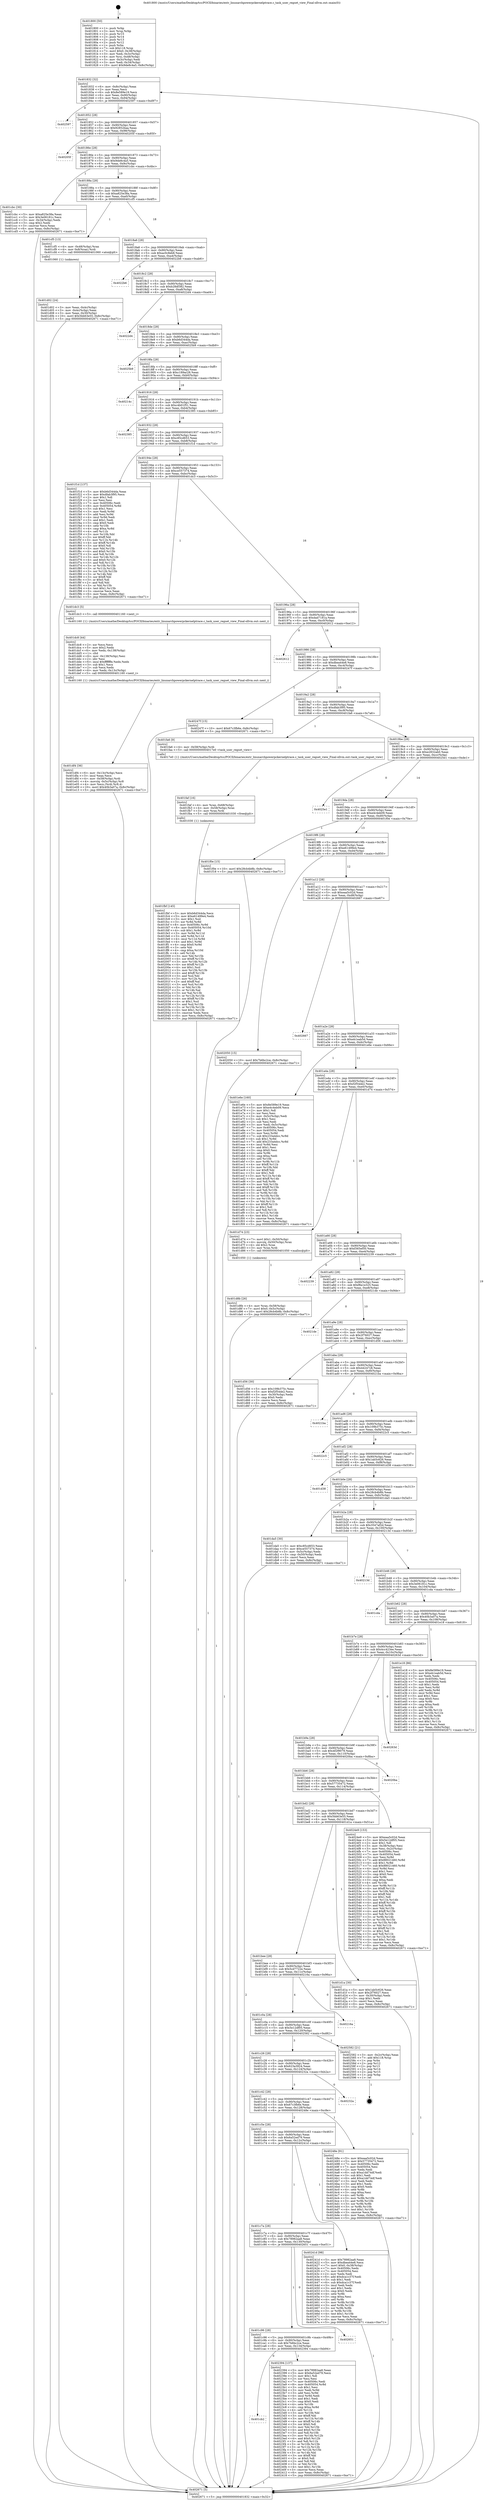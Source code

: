digraph "0x401800" {
  label = "0x401800 (/mnt/c/Users/mathe/Desktop/tcc/POCII/binaries/extr_linuxarchpowerpckernelptrace.c_task_user_regset_view_Final-ollvm.out::main(0))"
  labelloc = "t"
  node[shape=record]

  Entry [label="",width=0.3,height=0.3,shape=circle,fillcolor=black,style=filled]
  "0x401832" [label="{
     0x401832 [32]\l
     | [instrs]\l
     &nbsp;&nbsp;0x401832 \<+6\>: mov -0x8c(%rbp),%eax\l
     &nbsp;&nbsp;0x401838 \<+2\>: mov %eax,%ecx\l
     &nbsp;&nbsp;0x40183a \<+6\>: sub $0x8e589e19,%ecx\l
     &nbsp;&nbsp;0x401840 \<+6\>: mov %eax,-0x90(%rbp)\l
     &nbsp;&nbsp;0x401846 \<+6\>: mov %ecx,-0x94(%rbp)\l
     &nbsp;&nbsp;0x40184c \<+6\>: je 0000000000402597 \<main+0xd97\>\l
  }"]
  "0x402597" [label="{
     0x402597\l
  }", style=dashed]
  "0x401852" [label="{
     0x401852 [28]\l
     | [instrs]\l
     &nbsp;&nbsp;0x401852 \<+5\>: jmp 0000000000401857 \<main+0x57\>\l
     &nbsp;&nbsp;0x401857 \<+6\>: mov -0x90(%rbp),%eax\l
     &nbsp;&nbsp;0x40185d \<+5\>: sub $0x92852baa,%eax\l
     &nbsp;&nbsp;0x401862 \<+6\>: mov %eax,-0x98(%rbp)\l
     &nbsp;&nbsp;0x401868 \<+6\>: je 000000000040205f \<main+0x85f\>\l
  }"]
  Exit [label="",width=0.3,height=0.3,shape=circle,fillcolor=black,style=filled,peripheries=2]
  "0x40205f" [label="{
     0x40205f\l
  }", style=dashed]
  "0x40186e" [label="{
     0x40186e [28]\l
     | [instrs]\l
     &nbsp;&nbsp;0x40186e \<+5\>: jmp 0000000000401873 \<main+0x73\>\l
     &nbsp;&nbsp;0x401873 \<+6\>: mov -0x90(%rbp),%eax\l
     &nbsp;&nbsp;0x401879 \<+5\>: sub $0x9de8c4a5,%eax\l
     &nbsp;&nbsp;0x40187e \<+6\>: mov %eax,-0x9c(%rbp)\l
     &nbsp;&nbsp;0x401884 \<+6\>: je 0000000000401cbc \<main+0x4bc\>\l
  }"]
  "0x401cb2" [label="{
     0x401cb2\l
  }", style=dashed]
  "0x401cbc" [label="{
     0x401cbc [30]\l
     | [instrs]\l
     &nbsp;&nbsp;0x401cbc \<+5\>: mov $0xa825e38a,%eax\l
     &nbsp;&nbsp;0x401cc1 \<+5\>: mov $0x3e06181c,%ecx\l
     &nbsp;&nbsp;0x401cc6 \<+3\>: mov -0x34(%rbp),%edx\l
     &nbsp;&nbsp;0x401cc9 \<+3\>: cmp $0x2,%edx\l
     &nbsp;&nbsp;0x401ccc \<+3\>: cmovne %ecx,%eax\l
     &nbsp;&nbsp;0x401ccf \<+6\>: mov %eax,-0x8c(%rbp)\l
     &nbsp;&nbsp;0x401cd5 \<+5\>: jmp 0000000000402671 \<main+0xe71\>\l
  }"]
  "0x40188a" [label="{
     0x40188a [28]\l
     | [instrs]\l
     &nbsp;&nbsp;0x40188a \<+5\>: jmp 000000000040188f \<main+0x8f\>\l
     &nbsp;&nbsp;0x40188f \<+6\>: mov -0x90(%rbp),%eax\l
     &nbsp;&nbsp;0x401895 \<+5\>: sub $0xa825e38a,%eax\l
     &nbsp;&nbsp;0x40189a \<+6\>: mov %eax,-0xa0(%rbp)\l
     &nbsp;&nbsp;0x4018a0 \<+6\>: je 0000000000401cf5 \<main+0x4f5\>\l
  }"]
  "0x402671" [label="{
     0x402671 [5]\l
     | [instrs]\l
     &nbsp;&nbsp;0x402671 \<+5\>: jmp 0000000000401832 \<main+0x32\>\l
  }"]
  "0x401800" [label="{
     0x401800 [50]\l
     | [instrs]\l
     &nbsp;&nbsp;0x401800 \<+1\>: push %rbp\l
     &nbsp;&nbsp;0x401801 \<+3\>: mov %rsp,%rbp\l
     &nbsp;&nbsp;0x401804 \<+2\>: push %r15\l
     &nbsp;&nbsp;0x401806 \<+2\>: push %r14\l
     &nbsp;&nbsp;0x401808 \<+2\>: push %r13\l
     &nbsp;&nbsp;0x40180a \<+2\>: push %r12\l
     &nbsp;&nbsp;0x40180c \<+1\>: push %rbx\l
     &nbsp;&nbsp;0x40180d \<+7\>: sub $0x118,%rsp\l
     &nbsp;&nbsp;0x401814 \<+7\>: movl $0x0,-0x38(%rbp)\l
     &nbsp;&nbsp;0x40181b \<+3\>: mov %edi,-0x3c(%rbp)\l
     &nbsp;&nbsp;0x40181e \<+4\>: mov %rsi,-0x48(%rbp)\l
     &nbsp;&nbsp;0x401822 \<+3\>: mov -0x3c(%rbp),%edi\l
     &nbsp;&nbsp;0x401825 \<+3\>: mov %edi,-0x34(%rbp)\l
     &nbsp;&nbsp;0x401828 \<+10\>: movl $0x9de8c4a5,-0x8c(%rbp)\l
  }"]
  "0x402394" [label="{
     0x402394 [137]\l
     | [instrs]\l
     &nbsp;&nbsp;0x402394 \<+5\>: mov $0x78982aa8,%eax\l
     &nbsp;&nbsp;0x402399 \<+5\>: mov $0x6a52ed79,%ecx\l
     &nbsp;&nbsp;0x40239e \<+2\>: mov $0x1,%dl\l
     &nbsp;&nbsp;0x4023a0 \<+2\>: xor %esi,%esi\l
     &nbsp;&nbsp;0x4023a2 \<+7\>: mov 0x40506c,%edi\l
     &nbsp;&nbsp;0x4023a9 \<+8\>: mov 0x405054,%r8d\l
     &nbsp;&nbsp;0x4023b1 \<+3\>: sub $0x1,%esi\l
     &nbsp;&nbsp;0x4023b4 \<+3\>: mov %edi,%r9d\l
     &nbsp;&nbsp;0x4023b7 \<+3\>: add %esi,%r9d\l
     &nbsp;&nbsp;0x4023ba \<+4\>: imul %r9d,%edi\l
     &nbsp;&nbsp;0x4023be \<+3\>: and $0x1,%edi\l
     &nbsp;&nbsp;0x4023c1 \<+3\>: cmp $0x0,%edi\l
     &nbsp;&nbsp;0x4023c4 \<+4\>: sete %r10b\l
     &nbsp;&nbsp;0x4023c8 \<+4\>: cmp $0xa,%r8d\l
     &nbsp;&nbsp;0x4023cc \<+4\>: setl %r11b\l
     &nbsp;&nbsp;0x4023d0 \<+3\>: mov %r10b,%bl\l
     &nbsp;&nbsp;0x4023d3 \<+3\>: xor $0xff,%bl\l
     &nbsp;&nbsp;0x4023d6 \<+3\>: mov %r11b,%r14b\l
     &nbsp;&nbsp;0x4023d9 \<+4\>: xor $0xff,%r14b\l
     &nbsp;&nbsp;0x4023dd \<+3\>: xor $0x0,%dl\l
     &nbsp;&nbsp;0x4023e0 \<+3\>: mov %bl,%r15b\l
     &nbsp;&nbsp;0x4023e3 \<+4\>: and $0x0,%r15b\l
     &nbsp;&nbsp;0x4023e7 \<+3\>: and %dl,%r10b\l
     &nbsp;&nbsp;0x4023ea \<+3\>: mov %r14b,%r12b\l
     &nbsp;&nbsp;0x4023ed \<+4\>: and $0x0,%r12b\l
     &nbsp;&nbsp;0x4023f1 \<+3\>: and %dl,%r11b\l
     &nbsp;&nbsp;0x4023f4 \<+3\>: or %r10b,%r15b\l
     &nbsp;&nbsp;0x4023f7 \<+3\>: or %r11b,%r12b\l
     &nbsp;&nbsp;0x4023fa \<+3\>: xor %r12b,%r15b\l
     &nbsp;&nbsp;0x4023fd \<+3\>: or %r14b,%bl\l
     &nbsp;&nbsp;0x402400 \<+3\>: xor $0xff,%bl\l
     &nbsp;&nbsp;0x402403 \<+3\>: or $0x0,%dl\l
     &nbsp;&nbsp;0x402406 \<+2\>: and %dl,%bl\l
     &nbsp;&nbsp;0x402408 \<+3\>: or %bl,%r15b\l
     &nbsp;&nbsp;0x40240b \<+4\>: test $0x1,%r15b\l
     &nbsp;&nbsp;0x40240f \<+3\>: cmovne %ecx,%eax\l
     &nbsp;&nbsp;0x402412 \<+6\>: mov %eax,-0x8c(%rbp)\l
     &nbsp;&nbsp;0x402418 \<+5\>: jmp 0000000000402671 \<main+0xe71\>\l
  }"]
  "0x401cf5" [label="{
     0x401cf5 [13]\l
     | [instrs]\l
     &nbsp;&nbsp;0x401cf5 \<+4\>: mov -0x48(%rbp),%rax\l
     &nbsp;&nbsp;0x401cf9 \<+4\>: mov 0x8(%rax),%rdi\l
     &nbsp;&nbsp;0x401cfd \<+5\>: call 0000000000401060 \<atoi@plt\>\l
     | [calls]\l
     &nbsp;&nbsp;0x401060 \{1\} (unknown)\l
  }"]
  "0x4018a6" [label="{
     0x4018a6 [28]\l
     | [instrs]\l
     &nbsp;&nbsp;0x4018a6 \<+5\>: jmp 00000000004018ab \<main+0xab\>\l
     &nbsp;&nbsp;0x4018ab \<+6\>: mov -0x90(%rbp),%eax\l
     &nbsp;&nbsp;0x4018b1 \<+5\>: sub $0xac0c8eb8,%eax\l
     &nbsp;&nbsp;0x4018b6 \<+6\>: mov %eax,-0xa4(%rbp)\l
     &nbsp;&nbsp;0x4018bc \<+6\>: je 00000000004022b6 \<main+0xab6\>\l
  }"]
  "0x401d02" [label="{
     0x401d02 [24]\l
     | [instrs]\l
     &nbsp;&nbsp;0x401d02 \<+3\>: mov %eax,-0x4c(%rbp)\l
     &nbsp;&nbsp;0x401d05 \<+3\>: mov -0x4c(%rbp),%eax\l
     &nbsp;&nbsp;0x401d08 \<+3\>: mov %eax,-0x30(%rbp)\l
     &nbsp;&nbsp;0x401d0b \<+10\>: movl $0x5bb63e55,-0x8c(%rbp)\l
     &nbsp;&nbsp;0x401d15 \<+5\>: jmp 0000000000402671 \<main+0xe71\>\l
  }"]
  "0x401c96" [label="{
     0x401c96 [28]\l
     | [instrs]\l
     &nbsp;&nbsp;0x401c96 \<+5\>: jmp 0000000000401c9b \<main+0x49b\>\l
     &nbsp;&nbsp;0x401c9b \<+6\>: mov -0x90(%rbp),%eax\l
     &nbsp;&nbsp;0x401ca1 \<+5\>: sub $0x7b6bc2ce,%eax\l
     &nbsp;&nbsp;0x401ca6 \<+6\>: mov %eax,-0x134(%rbp)\l
     &nbsp;&nbsp;0x401cac \<+6\>: je 0000000000402394 \<main+0xb94\>\l
  }"]
  "0x4022b6" [label="{
     0x4022b6\l
  }", style=dashed]
  "0x4018c2" [label="{
     0x4018c2 [28]\l
     | [instrs]\l
     &nbsp;&nbsp;0x4018c2 \<+5\>: jmp 00000000004018c7 \<main+0xc7\>\l
     &nbsp;&nbsp;0x4018c7 \<+6\>: mov -0x90(%rbp),%eax\l
     &nbsp;&nbsp;0x4018cd \<+5\>: sub $0xb28df382,%eax\l
     &nbsp;&nbsp;0x4018d2 \<+6\>: mov %eax,-0xa8(%rbp)\l
     &nbsp;&nbsp;0x4018d8 \<+6\>: je 00000000004022d4 \<main+0xad4\>\l
  }"]
  "0x402651" [label="{
     0x402651\l
  }", style=dashed]
  "0x4022d4" [label="{
     0x4022d4\l
  }", style=dashed]
  "0x4018de" [label="{
     0x4018de [28]\l
     | [instrs]\l
     &nbsp;&nbsp;0x4018de \<+5\>: jmp 00000000004018e3 \<main+0xe3\>\l
     &nbsp;&nbsp;0x4018e3 \<+6\>: mov -0x90(%rbp),%eax\l
     &nbsp;&nbsp;0x4018e9 \<+5\>: sub $0xb6d344da,%eax\l
     &nbsp;&nbsp;0x4018ee \<+6\>: mov %eax,-0xac(%rbp)\l
     &nbsp;&nbsp;0x4018f4 \<+6\>: je 00000000004025b9 \<main+0xdb9\>\l
  }"]
  "0x401c7a" [label="{
     0x401c7a [28]\l
     | [instrs]\l
     &nbsp;&nbsp;0x401c7a \<+5\>: jmp 0000000000401c7f \<main+0x47f\>\l
     &nbsp;&nbsp;0x401c7f \<+6\>: mov -0x90(%rbp),%eax\l
     &nbsp;&nbsp;0x401c85 \<+5\>: sub $0x78982aa8,%eax\l
     &nbsp;&nbsp;0x401c8a \<+6\>: mov %eax,-0x130(%rbp)\l
     &nbsp;&nbsp;0x401c90 \<+6\>: je 0000000000402651 \<main+0xe51\>\l
  }"]
  "0x4025b9" [label="{
     0x4025b9\l
  }", style=dashed]
  "0x4018fa" [label="{
     0x4018fa [28]\l
     | [instrs]\l
     &nbsp;&nbsp;0x4018fa \<+5\>: jmp 00000000004018ff \<main+0xff\>\l
     &nbsp;&nbsp;0x4018ff \<+6\>: mov -0x90(%rbp),%eax\l
     &nbsp;&nbsp;0x401905 \<+5\>: sub $0xc189ac28,%eax\l
     &nbsp;&nbsp;0x40190a \<+6\>: mov %eax,-0xb0(%rbp)\l
     &nbsp;&nbsp;0x401910 \<+6\>: je 000000000040214c \<main+0x94c\>\l
  }"]
  "0x40241d" [label="{
     0x40241d [98]\l
     | [instrs]\l
     &nbsp;&nbsp;0x40241d \<+5\>: mov $0x78982aa8,%eax\l
     &nbsp;&nbsp;0x402422 \<+5\>: mov $0xdbea44e8,%ecx\l
     &nbsp;&nbsp;0x402427 \<+7\>: movl $0x0,-0x38(%rbp)\l
     &nbsp;&nbsp;0x40242e \<+7\>: mov 0x40506c,%edx\l
     &nbsp;&nbsp;0x402435 \<+7\>: mov 0x405054,%esi\l
     &nbsp;&nbsp;0x40243c \<+2\>: mov %edx,%edi\l
     &nbsp;&nbsp;0x40243e \<+6\>: add $0xdca1c37f,%edi\l
     &nbsp;&nbsp;0x402444 \<+3\>: sub $0x1,%edi\l
     &nbsp;&nbsp;0x402447 \<+6\>: sub $0xdca1c37f,%edi\l
     &nbsp;&nbsp;0x40244d \<+3\>: imul %edi,%edx\l
     &nbsp;&nbsp;0x402450 \<+3\>: and $0x1,%edx\l
     &nbsp;&nbsp;0x402453 \<+3\>: cmp $0x0,%edx\l
     &nbsp;&nbsp;0x402456 \<+4\>: sete %r8b\l
     &nbsp;&nbsp;0x40245a \<+3\>: cmp $0xa,%esi\l
     &nbsp;&nbsp;0x40245d \<+4\>: setl %r9b\l
     &nbsp;&nbsp;0x402461 \<+3\>: mov %r8b,%r10b\l
     &nbsp;&nbsp;0x402464 \<+3\>: and %r9b,%r10b\l
     &nbsp;&nbsp;0x402467 \<+3\>: xor %r9b,%r8b\l
     &nbsp;&nbsp;0x40246a \<+3\>: or %r8b,%r10b\l
     &nbsp;&nbsp;0x40246d \<+4\>: test $0x1,%r10b\l
     &nbsp;&nbsp;0x402471 \<+3\>: cmovne %ecx,%eax\l
     &nbsp;&nbsp;0x402474 \<+6\>: mov %eax,-0x8c(%rbp)\l
     &nbsp;&nbsp;0x40247a \<+5\>: jmp 0000000000402671 \<main+0xe71\>\l
  }"]
  "0x40214c" [label="{
     0x40214c\l
  }", style=dashed]
  "0x401916" [label="{
     0x401916 [28]\l
     | [instrs]\l
     &nbsp;&nbsp;0x401916 \<+5\>: jmp 000000000040191b \<main+0x11b\>\l
     &nbsp;&nbsp;0x40191b \<+6\>: mov -0x90(%rbp),%eax\l
     &nbsp;&nbsp;0x401921 \<+5\>: sub $0xc4b01f51,%eax\l
     &nbsp;&nbsp;0x401926 \<+6\>: mov %eax,-0xb4(%rbp)\l
     &nbsp;&nbsp;0x40192c \<+6\>: je 0000000000402385 \<main+0xb85\>\l
  }"]
  "0x401c5e" [label="{
     0x401c5e [28]\l
     | [instrs]\l
     &nbsp;&nbsp;0x401c5e \<+5\>: jmp 0000000000401c63 \<main+0x463\>\l
     &nbsp;&nbsp;0x401c63 \<+6\>: mov -0x90(%rbp),%eax\l
     &nbsp;&nbsp;0x401c69 \<+5\>: sub $0x6a52ed79,%eax\l
     &nbsp;&nbsp;0x401c6e \<+6\>: mov %eax,-0x12c(%rbp)\l
     &nbsp;&nbsp;0x401c74 \<+6\>: je 000000000040241d \<main+0xc1d\>\l
  }"]
  "0x402385" [label="{
     0x402385\l
  }", style=dashed]
  "0x401932" [label="{
     0x401932 [28]\l
     | [instrs]\l
     &nbsp;&nbsp;0x401932 \<+5\>: jmp 0000000000401937 \<main+0x137\>\l
     &nbsp;&nbsp;0x401937 \<+6\>: mov -0x90(%rbp),%eax\l
     &nbsp;&nbsp;0x40193d \<+5\>: sub $0xc85cd653,%eax\l
     &nbsp;&nbsp;0x401942 \<+6\>: mov %eax,-0xb8(%rbp)\l
     &nbsp;&nbsp;0x401948 \<+6\>: je 0000000000401f1d \<main+0x71d\>\l
  }"]
  "0x40248e" [label="{
     0x40248e [91]\l
     | [instrs]\l
     &nbsp;&nbsp;0x40248e \<+5\>: mov $0xeaa5c02d,%eax\l
     &nbsp;&nbsp;0x402493 \<+5\>: mov $0x57735472,%ecx\l
     &nbsp;&nbsp;0x402498 \<+7\>: mov 0x40506c,%edx\l
     &nbsp;&nbsp;0x40249f \<+7\>: mov 0x405054,%esi\l
     &nbsp;&nbsp;0x4024a6 \<+2\>: mov %edx,%edi\l
     &nbsp;&nbsp;0x4024a8 \<+6\>: sub $0xa1dd74df,%edi\l
     &nbsp;&nbsp;0x4024ae \<+3\>: sub $0x1,%edi\l
     &nbsp;&nbsp;0x4024b1 \<+6\>: add $0xa1dd74df,%edi\l
     &nbsp;&nbsp;0x4024b7 \<+3\>: imul %edi,%edx\l
     &nbsp;&nbsp;0x4024ba \<+3\>: and $0x1,%edx\l
     &nbsp;&nbsp;0x4024bd \<+3\>: cmp $0x0,%edx\l
     &nbsp;&nbsp;0x4024c0 \<+4\>: sete %r8b\l
     &nbsp;&nbsp;0x4024c4 \<+3\>: cmp $0xa,%esi\l
     &nbsp;&nbsp;0x4024c7 \<+4\>: setl %r9b\l
     &nbsp;&nbsp;0x4024cb \<+3\>: mov %r8b,%r10b\l
     &nbsp;&nbsp;0x4024ce \<+3\>: and %r9b,%r10b\l
     &nbsp;&nbsp;0x4024d1 \<+3\>: xor %r9b,%r8b\l
     &nbsp;&nbsp;0x4024d4 \<+3\>: or %r8b,%r10b\l
     &nbsp;&nbsp;0x4024d7 \<+4\>: test $0x1,%r10b\l
     &nbsp;&nbsp;0x4024db \<+3\>: cmovne %ecx,%eax\l
     &nbsp;&nbsp;0x4024de \<+6\>: mov %eax,-0x8c(%rbp)\l
     &nbsp;&nbsp;0x4024e4 \<+5\>: jmp 0000000000402671 \<main+0xe71\>\l
  }"]
  "0x401f1d" [label="{
     0x401f1d [137]\l
     | [instrs]\l
     &nbsp;&nbsp;0x401f1d \<+5\>: mov $0xb6d344da,%eax\l
     &nbsp;&nbsp;0x401f22 \<+5\>: mov $0xdfab3f95,%ecx\l
     &nbsp;&nbsp;0x401f27 \<+2\>: mov $0x1,%dl\l
     &nbsp;&nbsp;0x401f29 \<+2\>: xor %esi,%esi\l
     &nbsp;&nbsp;0x401f2b \<+7\>: mov 0x40506c,%edi\l
     &nbsp;&nbsp;0x401f32 \<+8\>: mov 0x405054,%r8d\l
     &nbsp;&nbsp;0x401f3a \<+3\>: sub $0x1,%esi\l
     &nbsp;&nbsp;0x401f3d \<+3\>: mov %edi,%r9d\l
     &nbsp;&nbsp;0x401f40 \<+3\>: add %esi,%r9d\l
     &nbsp;&nbsp;0x401f43 \<+4\>: imul %r9d,%edi\l
     &nbsp;&nbsp;0x401f47 \<+3\>: and $0x1,%edi\l
     &nbsp;&nbsp;0x401f4a \<+3\>: cmp $0x0,%edi\l
     &nbsp;&nbsp;0x401f4d \<+4\>: sete %r10b\l
     &nbsp;&nbsp;0x401f51 \<+4\>: cmp $0xa,%r8d\l
     &nbsp;&nbsp;0x401f55 \<+4\>: setl %r11b\l
     &nbsp;&nbsp;0x401f59 \<+3\>: mov %r10b,%bl\l
     &nbsp;&nbsp;0x401f5c \<+3\>: xor $0xff,%bl\l
     &nbsp;&nbsp;0x401f5f \<+3\>: mov %r11b,%r14b\l
     &nbsp;&nbsp;0x401f62 \<+4\>: xor $0xff,%r14b\l
     &nbsp;&nbsp;0x401f66 \<+3\>: xor $0x0,%dl\l
     &nbsp;&nbsp;0x401f69 \<+3\>: mov %bl,%r15b\l
     &nbsp;&nbsp;0x401f6c \<+4\>: and $0x0,%r15b\l
     &nbsp;&nbsp;0x401f70 \<+3\>: and %dl,%r10b\l
     &nbsp;&nbsp;0x401f73 \<+3\>: mov %r14b,%r12b\l
     &nbsp;&nbsp;0x401f76 \<+4\>: and $0x0,%r12b\l
     &nbsp;&nbsp;0x401f7a \<+3\>: and %dl,%r11b\l
     &nbsp;&nbsp;0x401f7d \<+3\>: or %r10b,%r15b\l
     &nbsp;&nbsp;0x401f80 \<+3\>: or %r11b,%r12b\l
     &nbsp;&nbsp;0x401f83 \<+3\>: xor %r12b,%r15b\l
     &nbsp;&nbsp;0x401f86 \<+3\>: or %r14b,%bl\l
     &nbsp;&nbsp;0x401f89 \<+3\>: xor $0xff,%bl\l
     &nbsp;&nbsp;0x401f8c \<+3\>: or $0x0,%dl\l
     &nbsp;&nbsp;0x401f8f \<+2\>: and %dl,%bl\l
     &nbsp;&nbsp;0x401f91 \<+3\>: or %bl,%r15b\l
     &nbsp;&nbsp;0x401f94 \<+4\>: test $0x1,%r15b\l
     &nbsp;&nbsp;0x401f98 \<+3\>: cmovne %ecx,%eax\l
     &nbsp;&nbsp;0x401f9b \<+6\>: mov %eax,-0x8c(%rbp)\l
     &nbsp;&nbsp;0x401fa1 \<+5\>: jmp 0000000000402671 \<main+0xe71\>\l
  }"]
  "0x40194e" [label="{
     0x40194e [28]\l
     | [instrs]\l
     &nbsp;&nbsp;0x40194e \<+5\>: jmp 0000000000401953 \<main+0x153\>\l
     &nbsp;&nbsp;0x401953 \<+6\>: mov -0x90(%rbp),%eax\l
     &nbsp;&nbsp;0x401959 \<+5\>: sub $0xce557374,%eax\l
     &nbsp;&nbsp;0x40195e \<+6\>: mov %eax,-0xbc(%rbp)\l
     &nbsp;&nbsp;0x401964 \<+6\>: je 0000000000401dc3 \<main+0x5c3\>\l
  }"]
  "0x401c42" [label="{
     0x401c42 [28]\l
     | [instrs]\l
     &nbsp;&nbsp;0x401c42 \<+5\>: jmp 0000000000401c47 \<main+0x447\>\l
     &nbsp;&nbsp;0x401c47 \<+6\>: mov -0x90(%rbp),%eax\l
     &nbsp;&nbsp;0x401c4d \<+5\>: sub $0x67c3fb6e,%eax\l
     &nbsp;&nbsp;0x401c52 \<+6\>: mov %eax,-0x128(%rbp)\l
     &nbsp;&nbsp;0x401c58 \<+6\>: je 000000000040248e \<main+0xc8e\>\l
  }"]
  "0x401dc3" [label="{
     0x401dc3 [5]\l
     | [instrs]\l
     &nbsp;&nbsp;0x401dc3 \<+5\>: call 0000000000401160 \<next_i\>\l
     | [calls]\l
     &nbsp;&nbsp;0x401160 \{1\} (/mnt/c/Users/mathe/Desktop/tcc/POCII/binaries/extr_linuxarchpowerpckernelptrace.c_task_user_regset_view_Final-ollvm.out::next_i)\l
  }"]
  "0x40196a" [label="{
     0x40196a [28]\l
     | [instrs]\l
     &nbsp;&nbsp;0x40196a \<+5\>: jmp 000000000040196f \<main+0x16f\>\l
     &nbsp;&nbsp;0x40196f \<+6\>: mov -0x90(%rbp),%eax\l
     &nbsp;&nbsp;0x401975 \<+5\>: sub $0xdad7181a,%eax\l
     &nbsp;&nbsp;0x40197a \<+6\>: mov %eax,-0xc0(%rbp)\l
     &nbsp;&nbsp;0x401980 \<+6\>: je 0000000000402612 \<main+0xe12\>\l
  }"]
  "0x40232a" [label="{
     0x40232a\l
  }", style=dashed]
  "0x402612" [label="{
     0x402612\l
  }", style=dashed]
  "0x401986" [label="{
     0x401986 [28]\l
     | [instrs]\l
     &nbsp;&nbsp;0x401986 \<+5\>: jmp 000000000040198b \<main+0x18b\>\l
     &nbsp;&nbsp;0x40198b \<+6\>: mov -0x90(%rbp),%eax\l
     &nbsp;&nbsp;0x401991 \<+5\>: sub $0xdbea44e8,%eax\l
     &nbsp;&nbsp;0x401996 \<+6\>: mov %eax,-0xc4(%rbp)\l
     &nbsp;&nbsp;0x40199c \<+6\>: je 000000000040247f \<main+0xc7f\>\l
  }"]
  "0x401c26" [label="{
     0x401c26 [28]\l
     | [instrs]\l
     &nbsp;&nbsp;0x401c26 \<+5\>: jmp 0000000000401c2b \<main+0x42b\>\l
     &nbsp;&nbsp;0x401c2b \<+6\>: mov -0x90(%rbp),%eax\l
     &nbsp;&nbsp;0x401c31 \<+5\>: sub $0x623a3924,%eax\l
     &nbsp;&nbsp;0x401c36 \<+6\>: mov %eax,-0x124(%rbp)\l
     &nbsp;&nbsp;0x401c3c \<+6\>: je 000000000040232a \<main+0xb2a\>\l
  }"]
  "0x40247f" [label="{
     0x40247f [15]\l
     | [instrs]\l
     &nbsp;&nbsp;0x40247f \<+10\>: movl $0x67c3fb6e,-0x8c(%rbp)\l
     &nbsp;&nbsp;0x402489 \<+5\>: jmp 0000000000402671 \<main+0xe71\>\l
  }"]
  "0x4019a2" [label="{
     0x4019a2 [28]\l
     | [instrs]\l
     &nbsp;&nbsp;0x4019a2 \<+5\>: jmp 00000000004019a7 \<main+0x1a7\>\l
     &nbsp;&nbsp;0x4019a7 \<+6\>: mov -0x90(%rbp),%eax\l
     &nbsp;&nbsp;0x4019ad \<+5\>: sub $0xdfab3f95,%eax\l
     &nbsp;&nbsp;0x4019b2 \<+6\>: mov %eax,-0xc8(%rbp)\l
     &nbsp;&nbsp;0x4019b8 \<+6\>: je 0000000000401fa6 \<main+0x7a6\>\l
  }"]
  "0x402582" [label="{
     0x402582 [21]\l
     | [instrs]\l
     &nbsp;&nbsp;0x402582 \<+3\>: mov -0x2c(%rbp),%eax\l
     &nbsp;&nbsp;0x402585 \<+7\>: add $0x118,%rsp\l
     &nbsp;&nbsp;0x40258c \<+1\>: pop %rbx\l
     &nbsp;&nbsp;0x40258d \<+2\>: pop %r12\l
     &nbsp;&nbsp;0x40258f \<+2\>: pop %r13\l
     &nbsp;&nbsp;0x402591 \<+2\>: pop %r14\l
     &nbsp;&nbsp;0x402593 \<+2\>: pop %r15\l
     &nbsp;&nbsp;0x402595 \<+1\>: pop %rbp\l
     &nbsp;&nbsp;0x402596 \<+1\>: ret\l
  }"]
  "0x401fa6" [label="{
     0x401fa6 [9]\l
     | [instrs]\l
     &nbsp;&nbsp;0x401fa6 \<+4\>: mov -0x58(%rbp),%rdi\l
     &nbsp;&nbsp;0x401faa \<+5\>: call 00000000004017e0 \<task_user_regset_view\>\l
     | [calls]\l
     &nbsp;&nbsp;0x4017e0 \{1\} (/mnt/c/Users/mathe/Desktop/tcc/POCII/binaries/extr_linuxarchpowerpckernelptrace.c_task_user_regset_view_Final-ollvm.out::task_user_regset_view)\l
  }"]
  "0x4019be" [label="{
     0x4019be [28]\l
     | [instrs]\l
     &nbsp;&nbsp;0x4019be \<+5\>: jmp 00000000004019c3 \<main+0x1c3\>\l
     &nbsp;&nbsp;0x4019c3 \<+6\>: mov -0x90(%rbp),%eax\l
     &nbsp;&nbsp;0x4019c9 \<+5\>: sub $0xe2832ab0,%eax\l
     &nbsp;&nbsp;0x4019ce \<+6\>: mov %eax,-0xcc(%rbp)\l
     &nbsp;&nbsp;0x4019d4 \<+6\>: je 00000000004025e1 \<main+0xde1\>\l
  }"]
  "0x401c0a" [label="{
     0x401c0a [28]\l
     | [instrs]\l
     &nbsp;&nbsp;0x401c0a \<+5\>: jmp 0000000000401c0f \<main+0x40f\>\l
     &nbsp;&nbsp;0x401c0f \<+6\>: mov -0x90(%rbp),%eax\l
     &nbsp;&nbsp;0x401c15 \<+5\>: sub $0x5e12df05,%eax\l
     &nbsp;&nbsp;0x401c1a \<+6\>: mov %eax,-0x120(%rbp)\l
     &nbsp;&nbsp;0x401c20 \<+6\>: je 0000000000402582 \<main+0xd82\>\l
  }"]
  "0x4025e1" [label="{
     0x4025e1\l
  }", style=dashed]
  "0x4019da" [label="{
     0x4019da [28]\l
     | [instrs]\l
     &nbsp;&nbsp;0x4019da \<+5\>: jmp 00000000004019df \<main+0x1df\>\l
     &nbsp;&nbsp;0x4019df \<+6\>: mov -0x90(%rbp),%eax\l
     &nbsp;&nbsp;0x4019e5 \<+5\>: sub $0xe4c4eb09,%eax\l
     &nbsp;&nbsp;0x4019ea \<+6\>: mov %eax,-0xd0(%rbp)\l
     &nbsp;&nbsp;0x4019f0 \<+6\>: je 0000000000401f0e \<main+0x70e\>\l
  }"]
  "0x40216a" [label="{
     0x40216a\l
  }", style=dashed]
  "0x401f0e" [label="{
     0x401f0e [15]\l
     | [instrs]\l
     &nbsp;&nbsp;0x401f0e \<+10\>: movl $0x28cb4b8b,-0x8c(%rbp)\l
     &nbsp;&nbsp;0x401f18 \<+5\>: jmp 0000000000402671 \<main+0xe71\>\l
  }"]
  "0x4019f6" [label="{
     0x4019f6 [28]\l
     | [instrs]\l
     &nbsp;&nbsp;0x4019f6 \<+5\>: jmp 00000000004019fb \<main+0x1fb\>\l
     &nbsp;&nbsp;0x4019fb \<+6\>: mov -0x90(%rbp),%eax\l
     &nbsp;&nbsp;0x401a01 \<+5\>: sub $0xe61499e4,%eax\l
     &nbsp;&nbsp;0x401a06 \<+6\>: mov %eax,-0xd4(%rbp)\l
     &nbsp;&nbsp;0x401a0c \<+6\>: je 0000000000402050 \<main+0x850\>\l
  }"]
  "0x401fbf" [label="{
     0x401fbf [145]\l
     | [instrs]\l
     &nbsp;&nbsp;0x401fbf \<+5\>: mov $0xb6d344da,%ecx\l
     &nbsp;&nbsp;0x401fc4 \<+5\>: mov $0xe61499e4,%edx\l
     &nbsp;&nbsp;0x401fc9 \<+3\>: mov $0x1,%sil\l
     &nbsp;&nbsp;0x401fcc \<+3\>: xor %r8d,%r8d\l
     &nbsp;&nbsp;0x401fcf \<+8\>: mov 0x40506c,%r9d\l
     &nbsp;&nbsp;0x401fd7 \<+8\>: mov 0x405054,%r10d\l
     &nbsp;&nbsp;0x401fdf \<+4\>: sub $0x1,%r8d\l
     &nbsp;&nbsp;0x401fe3 \<+3\>: mov %r9d,%r11d\l
     &nbsp;&nbsp;0x401fe6 \<+3\>: add %r8d,%r11d\l
     &nbsp;&nbsp;0x401fe9 \<+4\>: imul %r11d,%r9d\l
     &nbsp;&nbsp;0x401fed \<+4\>: and $0x1,%r9d\l
     &nbsp;&nbsp;0x401ff1 \<+4\>: cmp $0x0,%r9d\l
     &nbsp;&nbsp;0x401ff5 \<+3\>: sete %bl\l
     &nbsp;&nbsp;0x401ff8 \<+4\>: cmp $0xa,%r10d\l
     &nbsp;&nbsp;0x401ffc \<+4\>: setl %r14b\l
     &nbsp;&nbsp;0x402000 \<+3\>: mov %bl,%r15b\l
     &nbsp;&nbsp;0x402003 \<+4\>: xor $0xff,%r15b\l
     &nbsp;&nbsp;0x402007 \<+3\>: mov %r14b,%r12b\l
     &nbsp;&nbsp;0x40200a \<+4\>: xor $0xff,%r12b\l
     &nbsp;&nbsp;0x40200e \<+4\>: xor $0x1,%sil\l
     &nbsp;&nbsp;0x402012 \<+3\>: mov %r15b,%r13b\l
     &nbsp;&nbsp;0x402015 \<+4\>: and $0xff,%r13b\l
     &nbsp;&nbsp;0x402019 \<+3\>: and %sil,%bl\l
     &nbsp;&nbsp;0x40201c \<+3\>: mov %r12b,%al\l
     &nbsp;&nbsp;0x40201f \<+2\>: and $0xff,%al\l
     &nbsp;&nbsp;0x402021 \<+3\>: and %sil,%r14b\l
     &nbsp;&nbsp;0x402024 \<+3\>: or %bl,%r13b\l
     &nbsp;&nbsp;0x402027 \<+3\>: or %r14b,%al\l
     &nbsp;&nbsp;0x40202a \<+3\>: xor %al,%r13b\l
     &nbsp;&nbsp;0x40202d \<+3\>: or %r12b,%r15b\l
     &nbsp;&nbsp;0x402030 \<+4\>: xor $0xff,%r15b\l
     &nbsp;&nbsp;0x402034 \<+4\>: or $0x1,%sil\l
     &nbsp;&nbsp;0x402038 \<+3\>: and %sil,%r15b\l
     &nbsp;&nbsp;0x40203b \<+3\>: or %r15b,%r13b\l
     &nbsp;&nbsp;0x40203e \<+4\>: test $0x1,%r13b\l
     &nbsp;&nbsp;0x402042 \<+3\>: cmovne %edx,%ecx\l
     &nbsp;&nbsp;0x402045 \<+6\>: mov %ecx,-0x8c(%rbp)\l
     &nbsp;&nbsp;0x40204b \<+5\>: jmp 0000000000402671 \<main+0xe71\>\l
  }"]
  "0x402050" [label="{
     0x402050 [15]\l
     | [instrs]\l
     &nbsp;&nbsp;0x402050 \<+10\>: movl $0x7b6bc2ce,-0x8c(%rbp)\l
     &nbsp;&nbsp;0x40205a \<+5\>: jmp 0000000000402671 \<main+0xe71\>\l
  }"]
  "0x401a12" [label="{
     0x401a12 [28]\l
     | [instrs]\l
     &nbsp;&nbsp;0x401a12 \<+5\>: jmp 0000000000401a17 \<main+0x217\>\l
     &nbsp;&nbsp;0x401a17 \<+6\>: mov -0x90(%rbp),%eax\l
     &nbsp;&nbsp;0x401a1d \<+5\>: sub $0xeaa5c02d,%eax\l
     &nbsp;&nbsp;0x401a22 \<+6\>: mov %eax,-0xd8(%rbp)\l
     &nbsp;&nbsp;0x401a28 \<+6\>: je 0000000000402667 \<main+0xe67\>\l
  }"]
  "0x401faf" [label="{
     0x401faf [16]\l
     | [instrs]\l
     &nbsp;&nbsp;0x401faf \<+4\>: mov %rax,-0x68(%rbp)\l
     &nbsp;&nbsp;0x401fb3 \<+4\>: mov -0x58(%rbp),%rax\l
     &nbsp;&nbsp;0x401fb7 \<+3\>: mov %rax,%rdi\l
     &nbsp;&nbsp;0x401fba \<+5\>: call 0000000000401030 \<free@plt\>\l
     | [calls]\l
     &nbsp;&nbsp;0x401030 \{1\} (unknown)\l
  }"]
  "0x402667" [label="{
     0x402667\l
  }", style=dashed]
  "0x401a2e" [label="{
     0x401a2e [28]\l
     | [instrs]\l
     &nbsp;&nbsp;0x401a2e \<+5\>: jmp 0000000000401a33 \<main+0x233\>\l
     &nbsp;&nbsp;0x401a33 \<+6\>: mov -0x90(%rbp),%eax\l
     &nbsp;&nbsp;0x401a39 \<+5\>: sub $0xeb1eab5d,%eax\l
     &nbsp;&nbsp;0x401a3e \<+6\>: mov %eax,-0xdc(%rbp)\l
     &nbsp;&nbsp;0x401a44 \<+6\>: je 0000000000401e6e \<main+0x66e\>\l
  }"]
  "0x401df4" [label="{
     0x401df4 [36]\l
     | [instrs]\l
     &nbsp;&nbsp;0x401df4 \<+6\>: mov -0x13c(%rbp),%ecx\l
     &nbsp;&nbsp;0x401dfa \<+3\>: imul %eax,%ecx\l
     &nbsp;&nbsp;0x401dfd \<+4\>: mov -0x58(%rbp),%rdi\l
     &nbsp;&nbsp;0x401e01 \<+4\>: movslq -0x5c(%rbp),%r8\l
     &nbsp;&nbsp;0x401e05 \<+4\>: mov %ecx,(%rdi,%r8,4)\l
     &nbsp;&nbsp;0x401e09 \<+10\>: movl $0x40b3a07a,-0x8c(%rbp)\l
     &nbsp;&nbsp;0x401e13 \<+5\>: jmp 0000000000402671 \<main+0xe71\>\l
  }"]
  "0x401e6e" [label="{
     0x401e6e [160]\l
     | [instrs]\l
     &nbsp;&nbsp;0x401e6e \<+5\>: mov $0x8e589e19,%eax\l
     &nbsp;&nbsp;0x401e73 \<+5\>: mov $0xe4c4eb09,%ecx\l
     &nbsp;&nbsp;0x401e78 \<+2\>: mov $0x1,%dl\l
     &nbsp;&nbsp;0x401e7a \<+2\>: xor %esi,%esi\l
     &nbsp;&nbsp;0x401e7c \<+3\>: mov -0x5c(%rbp),%edi\l
     &nbsp;&nbsp;0x401e7f \<+3\>: sub $0x1,%esi\l
     &nbsp;&nbsp;0x401e82 \<+2\>: sub %esi,%edi\l
     &nbsp;&nbsp;0x401e84 \<+3\>: mov %edi,-0x5c(%rbp)\l
     &nbsp;&nbsp;0x401e87 \<+7\>: mov 0x40506c,%esi\l
     &nbsp;&nbsp;0x401e8e \<+7\>: mov 0x405054,%edi\l
     &nbsp;&nbsp;0x401e95 \<+3\>: mov %esi,%r8d\l
     &nbsp;&nbsp;0x401e98 \<+7\>: sub $0x233a4dcc,%r8d\l
     &nbsp;&nbsp;0x401e9f \<+4\>: sub $0x1,%r8d\l
     &nbsp;&nbsp;0x401ea3 \<+7\>: add $0x233a4dcc,%r8d\l
     &nbsp;&nbsp;0x401eaa \<+4\>: imul %r8d,%esi\l
     &nbsp;&nbsp;0x401eae \<+3\>: and $0x1,%esi\l
     &nbsp;&nbsp;0x401eb1 \<+3\>: cmp $0x0,%esi\l
     &nbsp;&nbsp;0x401eb4 \<+4\>: sete %r9b\l
     &nbsp;&nbsp;0x401eb8 \<+3\>: cmp $0xa,%edi\l
     &nbsp;&nbsp;0x401ebb \<+4\>: setl %r10b\l
     &nbsp;&nbsp;0x401ebf \<+3\>: mov %r9b,%r11b\l
     &nbsp;&nbsp;0x401ec2 \<+4\>: xor $0xff,%r11b\l
     &nbsp;&nbsp;0x401ec6 \<+3\>: mov %r10b,%bl\l
     &nbsp;&nbsp;0x401ec9 \<+3\>: xor $0xff,%bl\l
     &nbsp;&nbsp;0x401ecc \<+3\>: xor $0x1,%dl\l
     &nbsp;&nbsp;0x401ecf \<+3\>: mov %r11b,%r14b\l
     &nbsp;&nbsp;0x401ed2 \<+4\>: and $0xff,%r14b\l
     &nbsp;&nbsp;0x401ed6 \<+3\>: and %dl,%r9b\l
     &nbsp;&nbsp;0x401ed9 \<+3\>: mov %bl,%r15b\l
     &nbsp;&nbsp;0x401edc \<+4\>: and $0xff,%r15b\l
     &nbsp;&nbsp;0x401ee0 \<+3\>: and %dl,%r10b\l
     &nbsp;&nbsp;0x401ee3 \<+3\>: or %r9b,%r14b\l
     &nbsp;&nbsp;0x401ee6 \<+3\>: or %r10b,%r15b\l
     &nbsp;&nbsp;0x401ee9 \<+3\>: xor %r15b,%r14b\l
     &nbsp;&nbsp;0x401eec \<+3\>: or %bl,%r11b\l
     &nbsp;&nbsp;0x401eef \<+4\>: xor $0xff,%r11b\l
     &nbsp;&nbsp;0x401ef3 \<+3\>: or $0x1,%dl\l
     &nbsp;&nbsp;0x401ef6 \<+3\>: and %dl,%r11b\l
     &nbsp;&nbsp;0x401ef9 \<+3\>: or %r11b,%r14b\l
     &nbsp;&nbsp;0x401efc \<+4\>: test $0x1,%r14b\l
     &nbsp;&nbsp;0x401f00 \<+3\>: cmovne %ecx,%eax\l
     &nbsp;&nbsp;0x401f03 \<+6\>: mov %eax,-0x8c(%rbp)\l
     &nbsp;&nbsp;0x401f09 \<+5\>: jmp 0000000000402671 \<main+0xe71\>\l
  }"]
  "0x401a4a" [label="{
     0x401a4a [28]\l
     | [instrs]\l
     &nbsp;&nbsp;0x401a4a \<+5\>: jmp 0000000000401a4f \<main+0x24f\>\l
     &nbsp;&nbsp;0x401a4f \<+6\>: mov -0x90(%rbp),%eax\l
     &nbsp;&nbsp;0x401a55 \<+5\>: sub $0xf2f54de2,%eax\l
     &nbsp;&nbsp;0x401a5a \<+6\>: mov %eax,-0xe0(%rbp)\l
     &nbsp;&nbsp;0x401a60 \<+6\>: je 0000000000401d74 \<main+0x574\>\l
  }"]
  "0x401dc8" [label="{
     0x401dc8 [44]\l
     | [instrs]\l
     &nbsp;&nbsp;0x401dc8 \<+2\>: xor %ecx,%ecx\l
     &nbsp;&nbsp;0x401dca \<+5\>: mov $0x2,%edx\l
     &nbsp;&nbsp;0x401dcf \<+6\>: mov %edx,-0x138(%rbp)\l
     &nbsp;&nbsp;0x401dd5 \<+1\>: cltd\l
     &nbsp;&nbsp;0x401dd6 \<+6\>: mov -0x138(%rbp),%esi\l
     &nbsp;&nbsp;0x401ddc \<+2\>: idiv %esi\l
     &nbsp;&nbsp;0x401dde \<+6\>: imul $0xfffffffe,%edx,%edx\l
     &nbsp;&nbsp;0x401de4 \<+3\>: sub $0x1,%ecx\l
     &nbsp;&nbsp;0x401de7 \<+2\>: sub %ecx,%edx\l
     &nbsp;&nbsp;0x401de9 \<+6\>: mov %edx,-0x13c(%rbp)\l
     &nbsp;&nbsp;0x401def \<+5\>: call 0000000000401160 \<next_i\>\l
     | [calls]\l
     &nbsp;&nbsp;0x401160 \{1\} (/mnt/c/Users/mathe/Desktop/tcc/POCII/binaries/extr_linuxarchpowerpckernelptrace.c_task_user_regset_view_Final-ollvm.out::next_i)\l
  }"]
  "0x401d74" [label="{
     0x401d74 [23]\l
     | [instrs]\l
     &nbsp;&nbsp;0x401d74 \<+7\>: movl $0x1,-0x50(%rbp)\l
     &nbsp;&nbsp;0x401d7b \<+4\>: movslq -0x50(%rbp),%rax\l
     &nbsp;&nbsp;0x401d7f \<+4\>: shl $0x2,%rax\l
     &nbsp;&nbsp;0x401d83 \<+3\>: mov %rax,%rdi\l
     &nbsp;&nbsp;0x401d86 \<+5\>: call 0000000000401050 \<malloc@plt\>\l
     | [calls]\l
     &nbsp;&nbsp;0x401050 \{1\} (unknown)\l
  }"]
  "0x401a66" [label="{
     0x401a66 [28]\l
     | [instrs]\l
     &nbsp;&nbsp;0x401a66 \<+5\>: jmp 0000000000401a6b \<main+0x26b\>\l
     &nbsp;&nbsp;0x401a6b \<+6\>: mov -0x90(%rbp),%eax\l
     &nbsp;&nbsp;0x401a71 \<+5\>: sub $0xf365ef50,%eax\l
     &nbsp;&nbsp;0x401a76 \<+6\>: mov %eax,-0xe4(%rbp)\l
     &nbsp;&nbsp;0x401a7c \<+6\>: je 0000000000402239 \<main+0xa39\>\l
  }"]
  "0x401d8b" [label="{
     0x401d8b [26]\l
     | [instrs]\l
     &nbsp;&nbsp;0x401d8b \<+4\>: mov %rax,-0x58(%rbp)\l
     &nbsp;&nbsp;0x401d8f \<+7\>: movl $0x0,-0x5c(%rbp)\l
     &nbsp;&nbsp;0x401d96 \<+10\>: movl $0x28cb4b8b,-0x8c(%rbp)\l
     &nbsp;&nbsp;0x401da0 \<+5\>: jmp 0000000000402671 \<main+0xe71\>\l
  }"]
  "0x402239" [label="{
     0x402239\l
  }", style=dashed]
  "0x401a82" [label="{
     0x401a82 [28]\l
     | [instrs]\l
     &nbsp;&nbsp;0x401a82 \<+5\>: jmp 0000000000401a87 \<main+0x287\>\l
     &nbsp;&nbsp;0x401a87 \<+6\>: mov -0x90(%rbp),%eax\l
     &nbsp;&nbsp;0x401a8d \<+5\>: sub $0xf8a1e325,%eax\l
     &nbsp;&nbsp;0x401a92 \<+6\>: mov %eax,-0xe8(%rbp)\l
     &nbsp;&nbsp;0x401a98 \<+6\>: je 00000000004021de \<main+0x9de\>\l
  }"]
  "0x401bee" [label="{
     0x401bee [28]\l
     | [instrs]\l
     &nbsp;&nbsp;0x401bee \<+5\>: jmp 0000000000401bf3 \<main+0x3f3\>\l
     &nbsp;&nbsp;0x401bf3 \<+6\>: mov -0x90(%rbp),%eax\l
     &nbsp;&nbsp;0x401bf9 \<+5\>: sub $0x5cd7722e,%eax\l
     &nbsp;&nbsp;0x401bfe \<+6\>: mov %eax,-0x11c(%rbp)\l
     &nbsp;&nbsp;0x401c04 \<+6\>: je 000000000040216a \<main+0x96a\>\l
  }"]
  "0x4021de" [label="{
     0x4021de\l
  }", style=dashed]
  "0x401a9e" [label="{
     0x401a9e [28]\l
     | [instrs]\l
     &nbsp;&nbsp;0x401a9e \<+5\>: jmp 0000000000401aa3 \<main+0x2a3\>\l
     &nbsp;&nbsp;0x401aa3 \<+6\>: mov -0x90(%rbp),%eax\l
     &nbsp;&nbsp;0x401aa9 \<+5\>: sub $0x2f76027,%eax\l
     &nbsp;&nbsp;0x401aae \<+6\>: mov %eax,-0xec(%rbp)\l
     &nbsp;&nbsp;0x401ab4 \<+6\>: je 0000000000401d56 \<main+0x556\>\l
  }"]
  "0x401d1a" [label="{
     0x401d1a [30]\l
     | [instrs]\l
     &nbsp;&nbsp;0x401d1a \<+5\>: mov $0x1ab5c626,%eax\l
     &nbsp;&nbsp;0x401d1f \<+5\>: mov $0x2f76027,%ecx\l
     &nbsp;&nbsp;0x401d24 \<+3\>: mov -0x30(%rbp),%edx\l
     &nbsp;&nbsp;0x401d27 \<+3\>: cmp $0x1,%edx\l
     &nbsp;&nbsp;0x401d2a \<+3\>: cmovl %ecx,%eax\l
     &nbsp;&nbsp;0x401d2d \<+6\>: mov %eax,-0x8c(%rbp)\l
     &nbsp;&nbsp;0x401d33 \<+5\>: jmp 0000000000402671 \<main+0xe71\>\l
  }"]
  "0x401d56" [label="{
     0x401d56 [30]\l
     | [instrs]\l
     &nbsp;&nbsp;0x401d56 \<+5\>: mov $0x109b375c,%eax\l
     &nbsp;&nbsp;0x401d5b \<+5\>: mov $0xf2f54de2,%ecx\l
     &nbsp;&nbsp;0x401d60 \<+3\>: mov -0x30(%rbp),%edx\l
     &nbsp;&nbsp;0x401d63 \<+3\>: cmp $0x0,%edx\l
     &nbsp;&nbsp;0x401d66 \<+3\>: cmove %ecx,%eax\l
     &nbsp;&nbsp;0x401d69 \<+6\>: mov %eax,-0x8c(%rbp)\l
     &nbsp;&nbsp;0x401d6f \<+5\>: jmp 0000000000402671 \<main+0xe71\>\l
  }"]
  "0x401aba" [label="{
     0x401aba [28]\l
     | [instrs]\l
     &nbsp;&nbsp;0x401aba \<+5\>: jmp 0000000000401abf \<main+0x2bf\>\l
     &nbsp;&nbsp;0x401abf \<+6\>: mov -0x90(%rbp),%eax\l
     &nbsp;&nbsp;0x401ac5 \<+5\>: sub $0x44247c8,%eax\l
     &nbsp;&nbsp;0x401aca \<+6\>: mov %eax,-0xf0(%rbp)\l
     &nbsp;&nbsp;0x401ad0 \<+6\>: je 00000000004021ba \<main+0x9ba\>\l
  }"]
  "0x401bd2" [label="{
     0x401bd2 [28]\l
     | [instrs]\l
     &nbsp;&nbsp;0x401bd2 \<+5\>: jmp 0000000000401bd7 \<main+0x3d7\>\l
     &nbsp;&nbsp;0x401bd7 \<+6\>: mov -0x90(%rbp),%eax\l
     &nbsp;&nbsp;0x401bdd \<+5\>: sub $0x5bb63e55,%eax\l
     &nbsp;&nbsp;0x401be2 \<+6\>: mov %eax,-0x118(%rbp)\l
     &nbsp;&nbsp;0x401be8 \<+6\>: je 0000000000401d1a \<main+0x51a\>\l
  }"]
  "0x4021ba" [label="{
     0x4021ba\l
  }", style=dashed]
  "0x401ad6" [label="{
     0x401ad6 [28]\l
     | [instrs]\l
     &nbsp;&nbsp;0x401ad6 \<+5\>: jmp 0000000000401adb \<main+0x2db\>\l
     &nbsp;&nbsp;0x401adb \<+6\>: mov -0x90(%rbp),%eax\l
     &nbsp;&nbsp;0x401ae1 \<+5\>: sub $0x109b375c,%eax\l
     &nbsp;&nbsp;0x401ae6 \<+6\>: mov %eax,-0xf4(%rbp)\l
     &nbsp;&nbsp;0x401aec \<+6\>: je 00000000004022c5 \<main+0xac5\>\l
  }"]
  "0x4024e9" [label="{
     0x4024e9 [153]\l
     | [instrs]\l
     &nbsp;&nbsp;0x4024e9 \<+5\>: mov $0xeaa5c02d,%eax\l
     &nbsp;&nbsp;0x4024ee \<+5\>: mov $0x5e12df05,%ecx\l
     &nbsp;&nbsp;0x4024f3 \<+2\>: mov $0x1,%dl\l
     &nbsp;&nbsp;0x4024f5 \<+3\>: mov -0x38(%rbp),%esi\l
     &nbsp;&nbsp;0x4024f8 \<+3\>: mov %esi,-0x2c(%rbp)\l
     &nbsp;&nbsp;0x4024fb \<+7\>: mov 0x40506c,%esi\l
     &nbsp;&nbsp;0x402502 \<+7\>: mov 0x405054,%edi\l
     &nbsp;&nbsp;0x402509 \<+3\>: mov %esi,%r8d\l
     &nbsp;&nbsp;0x40250c \<+7\>: add $0x88021460,%r8d\l
     &nbsp;&nbsp;0x402513 \<+4\>: sub $0x1,%r8d\l
     &nbsp;&nbsp;0x402517 \<+7\>: sub $0x88021460,%r8d\l
     &nbsp;&nbsp;0x40251e \<+4\>: imul %r8d,%esi\l
     &nbsp;&nbsp;0x402522 \<+3\>: and $0x1,%esi\l
     &nbsp;&nbsp;0x402525 \<+3\>: cmp $0x0,%esi\l
     &nbsp;&nbsp;0x402528 \<+4\>: sete %r9b\l
     &nbsp;&nbsp;0x40252c \<+3\>: cmp $0xa,%edi\l
     &nbsp;&nbsp;0x40252f \<+4\>: setl %r10b\l
     &nbsp;&nbsp;0x402533 \<+3\>: mov %r9b,%r11b\l
     &nbsp;&nbsp;0x402536 \<+4\>: xor $0xff,%r11b\l
     &nbsp;&nbsp;0x40253a \<+3\>: mov %r10b,%bl\l
     &nbsp;&nbsp;0x40253d \<+3\>: xor $0xff,%bl\l
     &nbsp;&nbsp;0x402540 \<+3\>: xor $0x1,%dl\l
     &nbsp;&nbsp;0x402543 \<+3\>: mov %r11b,%r14b\l
     &nbsp;&nbsp;0x402546 \<+4\>: and $0xff,%r14b\l
     &nbsp;&nbsp;0x40254a \<+3\>: and %dl,%r9b\l
     &nbsp;&nbsp;0x40254d \<+3\>: mov %bl,%r15b\l
     &nbsp;&nbsp;0x402550 \<+4\>: and $0xff,%r15b\l
     &nbsp;&nbsp;0x402554 \<+3\>: and %dl,%r10b\l
     &nbsp;&nbsp;0x402557 \<+3\>: or %r9b,%r14b\l
     &nbsp;&nbsp;0x40255a \<+3\>: or %r10b,%r15b\l
     &nbsp;&nbsp;0x40255d \<+3\>: xor %r15b,%r14b\l
     &nbsp;&nbsp;0x402560 \<+3\>: or %bl,%r11b\l
     &nbsp;&nbsp;0x402563 \<+4\>: xor $0xff,%r11b\l
     &nbsp;&nbsp;0x402567 \<+3\>: or $0x1,%dl\l
     &nbsp;&nbsp;0x40256a \<+3\>: and %dl,%r11b\l
     &nbsp;&nbsp;0x40256d \<+3\>: or %r11b,%r14b\l
     &nbsp;&nbsp;0x402570 \<+4\>: test $0x1,%r14b\l
     &nbsp;&nbsp;0x402574 \<+3\>: cmovne %ecx,%eax\l
     &nbsp;&nbsp;0x402577 \<+6\>: mov %eax,-0x8c(%rbp)\l
     &nbsp;&nbsp;0x40257d \<+5\>: jmp 0000000000402671 \<main+0xe71\>\l
  }"]
  "0x4022c5" [label="{
     0x4022c5\l
  }", style=dashed]
  "0x401af2" [label="{
     0x401af2 [28]\l
     | [instrs]\l
     &nbsp;&nbsp;0x401af2 \<+5\>: jmp 0000000000401af7 \<main+0x2f7\>\l
     &nbsp;&nbsp;0x401af7 \<+6\>: mov -0x90(%rbp),%eax\l
     &nbsp;&nbsp;0x401afd \<+5\>: sub $0x1ab5c626,%eax\l
     &nbsp;&nbsp;0x401b02 \<+6\>: mov %eax,-0xf8(%rbp)\l
     &nbsp;&nbsp;0x401b08 \<+6\>: je 0000000000401d38 \<main+0x538\>\l
  }"]
  "0x401bb6" [label="{
     0x401bb6 [28]\l
     | [instrs]\l
     &nbsp;&nbsp;0x401bb6 \<+5\>: jmp 0000000000401bbb \<main+0x3bb\>\l
     &nbsp;&nbsp;0x401bbb \<+6\>: mov -0x90(%rbp),%eax\l
     &nbsp;&nbsp;0x401bc1 \<+5\>: sub $0x57735472,%eax\l
     &nbsp;&nbsp;0x401bc6 \<+6\>: mov %eax,-0x114(%rbp)\l
     &nbsp;&nbsp;0x401bcc \<+6\>: je 00000000004024e9 \<main+0xce9\>\l
  }"]
  "0x401d38" [label="{
     0x401d38\l
  }", style=dashed]
  "0x401b0e" [label="{
     0x401b0e [28]\l
     | [instrs]\l
     &nbsp;&nbsp;0x401b0e \<+5\>: jmp 0000000000401b13 \<main+0x313\>\l
     &nbsp;&nbsp;0x401b13 \<+6\>: mov -0x90(%rbp),%eax\l
     &nbsp;&nbsp;0x401b19 \<+5\>: sub $0x28cb4b8b,%eax\l
     &nbsp;&nbsp;0x401b1e \<+6\>: mov %eax,-0xfc(%rbp)\l
     &nbsp;&nbsp;0x401b24 \<+6\>: je 0000000000401da5 \<main+0x5a5\>\l
  }"]
  "0x4020ba" [label="{
     0x4020ba\l
  }", style=dashed]
  "0x401da5" [label="{
     0x401da5 [30]\l
     | [instrs]\l
     &nbsp;&nbsp;0x401da5 \<+5\>: mov $0xc85cd653,%eax\l
     &nbsp;&nbsp;0x401daa \<+5\>: mov $0xce557374,%ecx\l
     &nbsp;&nbsp;0x401daf \<+3\>: mov -0x5c(%rbp),%edx\l
     &nbsp;&nbsp;0x401db2 \<+3\>: cmp -0x50(%rbp),%edx\l
     &nbsp;&nbsp;0x401db5 \<+3\>: cmovl %ecx,%eax\l
     &nbsp;&nbsp;0x401db8 \<+6\>: mov %eax,-0x8c(%rbp)\l
     &nbsp;&nbsp;0x401dbe \<+5\>: jmp 0000000000402671 \<main+0xe71\>\l
  }"]
  "0x401b2a" [label="{
     0x401b2a [28]\l
     | [instrs]\l
     &nbsp;&nbsp;0x401b2a \<+5\>: jmp 0000000000401b2f \<main+0x32f\>\l
     &nbsp;&nbsp;0x401b2f \<+6\>: mov -0x90(%rbp),%eax\l
     &nbsp;&nbsp;0x401b35 \<+5\>: sub $0x3547af2d,%eax\l
     &nbsp;&nbsp;0x401b3a \<+6\>: mov %eax,-0x100(%rbp)\l
     &nbsp;&nbsp;0x401b40 \<+6\>: je 000000000040213d \<main+0x93d\>\l
  }"]
  "0x401b9a" [label="{
     0x401b9a [28]\l
     | [instrs]\l
     &nbsp;&nbsp;0x401b9a \<+5\>: jmp 0000000000401b9f \<main+0x39f\>\l
     &nbsp;&nbsp;0x401b9f \<+6\>: mov -0x90(%rbp),%eax\l
     &nbsp;&nbsp;0x401ba5 \<+5\>: sub $0x4f2f9079,%eax\l
     &nbsp;&nbsp;0x401baa \<+6\>: mov %eax,-0x110(%rbp)\l
     &nbsp;&nbsp;0x401bb0 \<+6\>: je 00000000004020ba \<main+0x8ba\>\l
  }"]
  "0x40213d" [label="{
     0x40213d\l
  }", style=dashed]
  "0x401b46" [label="{
     0x401b46 [28]\l
     | [instrs]\l
     &nbsp;&nbsp;0x401b46 \<+5\>: jmp 0000000000401b4b \<main+0x34b\>\l
     &nbsp;&nbsp;0x401b4b \<+6\>: mov -0x90(%rbp),%eax\l
     &nbsp;&nbsp;0x401b51 \<+5\>: sub $0x3e06181c,%eax\l
     &nbsp;&nbsp;0x401b56 \<+6\>: mov %eax,-0x104(%rbp)\l
     &nbsp;&nbsp;0x401b5c \<+6\>: je 0000000000401cda \<main+0x4da\>\l
  }"]
  "0x40263d" [label="{
     0x40263d\l
  }", style=dashed]
  "0x401cda" [label="{
     0x401cda\l
  }", style=dashed]
  "0x401b62" [label="{
     0x401b62 [28]\l
     | [instrs]\l
     &nbsp;&nbsp;0x401b62 \<+5\>: jmp 0000000000401b67 \<main+0x367\>\l
     &nbsp;&nbsp;0x401b67 \<+6\>: mov -0x90(%rbp),%eax\l
     &nbsp;&nbsp;0x401b6d \<+5\>: sub $0x40b3a07a,%eax\l
     &nbsp;&nbsp;0x401b72 \<+6\>: mov %eax,-0x108(%rbp)\l
     &nbsp;&nbsp;0x401b78 \<+6\>: je 0000000000401e18 \<main+0x618\>\l
  }"]
  "0x401b7e" [label="{
     0x401b7e [28]\l
     | [instrs]\l
     &nbsp;&nbsp;0x401b7e \<+5\>: jmp 0000000000401b83 \<main+0x383\>\l
     &nbsp;&nbsp;0x401b83 \<+6\>: mov -0x90(%rbp),%eax\l
     &nbsp;&nbsp;0x401b89 \<+5\>: sub $0x4cc423ee,%eax\l
     &nbsp;&nbsp;0x401b8e \<+6\>: mov %eax,-0x10c(%rbp)\l
     &nbsp;&nbsp;0x401b94 \<+6\>: je 000000000040263d \<main+0xe3d\>\l
  }"]
  "0x401e18" [label="{
     0x401e18 [86]\l
     | [instrs]\l
     &nbsp;&nbsp;0x401e18 \<+5\>: mov $0x8e589e19,%eax\l
     &nbsp;&nbsp;0x401e1d \<+5\>: mov $0xeb1eab5d,%ecx\l
     &nbsp;&nbsp;0x401e22 \<+2\>: xor %edx,%edx\l
     &nbsp;&nbsp;0x401e24 \<+7\>: mov 0x40506c,%esi\l
     &nbsp;&nbsp;0x401e2b \<+7\>: mov 0x405054,%edi\l
     &nbsp;&nbsp;0x401e32 \<+3\>: sub $0x1,%edx\l
     &nbsp;&nbsp;0x401e35 \<+3\>: mov %esi,%r8d\l
     &nbsp;&nbsp;0x401e38 \<+3\>: add %edx,%r8d\l
     &nbsp;&nbsp;0x401e3b \<+4\>: imul %r8d,%esi\l
     &nbsp;&nbsp;0x401e3f \<+3\>: and $0x1,%esi\l
     &nbsp;&nbsp;0x401e42 \<+3\>: cmp $0x0,%esi\l
     &nbsp;&nbsp;0x401e45 \<+4\>: sete %r9b\l
     &nbsp;&nbsp;0x401e49 \<+3\>: cmp $0xa,%edi\l
     &nbsp;&nbsp;0x401e4c \<+4\>: setl %r10b\l
     &nbsp;&nbsp;0x401e50 \<+3\>: mov %r9b,%r11b\l
     &nbsp;&nbsp;0x401e53 \<+3\>: and %r10b,%r11b\l
     &nbsp;&nbsp;0x401e56 \<+3\>: xor %r10b,%r9b\l
     &nbsp;&nbsp;0x401e59 \<+3\>: or %r9b,%r11b\l
     &nbsp;&nbsp;0x401e5c \<+4\>: test $0x1,%r11b\l
     &nbsp;&nbsp;0x401e60 \<+3\>: cmovne %ecx,%eax\l
     &nbsp;&nbsp;0x401e63 \<+6\>: mov %eax,-0x8c(%rbp)\l
     &nbsp;&nbsp;0x401e69 \<+5\>: jmp 0000000000402671 \<main+0xe71\>\l
  }"]
  Entry -> "0x401800" [label=" 1"]
  "0x401832" -> "0x402597" [label=" 0"]
  "0x401832" -> "0x401852" [label=" 20"]
  "0x402582" -> Exit [label=" 1"]
  "0x401852" -> "0x40205f" [label=" 0"]
  "0x401852" -> "0x40186e" [label=" 20"]
  "0x4024e9" -> "0x402671" [label=" 1"]
  "0x40186e" -> "0x401cbc" [label=" 1"]
  "0x40186e" -> "0x40188a" [label=" 19"]
  "0x401cbc" -> "0x402671" [label=" 1"]
  "0x401800" -> "0x401832" [label=" 1"]
  "0x402671" -> "0x401832" [label=" 19"]
  "0x40248e" -> "0x402671" [label=" 1"]
  "0x40188a" -> "0x401cf5" [label=" 1"]
  "0x40188a" -> "0x4018a6" [label=" 18"]
  "0x401cf5" -> "0x401d02" [label=" 1"]
  "0x401d02" -> "0x402671" [label=" 1"]
  "0x40247f" -> "0x402671" [label=" 1"]
  "0x4018a6" -> "0x4022b6" [label=" 0"]
  "0x4018a6" -> "0x4018c2" [label=" 18"]
  "0x402394" -> "0x402671" [label=" 1"]
  "0x4018c2" -> "0x4022d4" [label=" 0"]
  "0x4018c2" -> "0x4018de" [label=" 18"]
  "0x401c96" -> "0x401cb2" [label=" 0"]
  "0x4018de" -> "0x4025b9" [label=" 0"]
  "0x4018de" -> "0x4018fa" [label=" 18"]
  "0x40241d" -> "0x402671" [label=" 1"]
  "0x4018fa" -> "0x40214c" [label=" 0"]
  "0x4018fa" -> "0x401916" [label=" 18"]
  "0x401c7a" -> "0x401c96" [label=" 1"]
  "0x401916" -> "0x402385" [label=" 0"]
  "0x401916" -> "0x401932" [label=" 18"]
  "0x401c96" -> "0x402394" [label=" 1"]
  "0x401932" -> "0x401f1d" [label=" 1"]
  "0x401932" -> "0x40194e" [label=" 17"]
  "0x401c5e" -> "0x401c7a" [label=" 1"]
  "0x40194e" -> "0x401dc3" [label=" 1"]
  "0x40194e" -> "0x40196a" [label=" 16"]
  "0x401c7a" -> "0x402651" [label=" 0"]
  "0x40196a" -> "0x402612" [label=" 0"]
  "0x40196a" -> "0x401986" [label=" 16"]
  "0x401c42" -> "0x401c5e" [label=" 2"]
  "0x401986" -> "0x40247f" [label=" 1"]
  "0x401986" -> "0x4019a2" [label=" 15"]
  "0x401c5e" -> "0x40241d" [label=" 1"]
  "0x4019a2" -> "0x401fa6" [label=" 1"]
  "0x4019a2" -> "0x4019be" [label=" 14"]
  "0x401c26" -> "0x401c42" [label=" 3"]
  "0x4019be" -> "0x4025e1" [label=" 0"]
  "0x4019be" -> "0x4019da" [label=" 14"]
  "0x401c42" -> "0x40248e" [label=" 1"]
  "0x4019da" -> "0x401f0e" [label=" 1"]
  "0x4019da" -> "0x4019f6" [label=" 13"]
  "0x401c0a" -> "0x401c26" [label=" 3"]
  "0x4019f6" -> "0x402050" [label=" 1"]
  "0x4019f6" -> "0x401a12" [label=" 12"]
  "0x401c26" -> "0x40232a" [label=" 0"]
  "0x401a12" -> "0x402667" [label=" 0"]
  "0x401a12" -> "0x401a2e" [label=" 12"]
  "0x401bee" -> "0x401c0a" [label=" 4"]
  "0x401a2e" -> "0x401e6e" [label=" 1"]
  "0x401a2e" -> "0x401a4a" [label=" 11"]
  "0x401bee" -> "0x40216a" [label=" 0"]
  "0x401a4a" -> "0x401d74" [label=" 1"]
  "0x401a4a" -> "0x401a66" [label=" 10"]
  "0x401c0a" -> "0x402582" [label=" 1"]
  "0x401a66" -> "0x402239" [label=" 0"]
  "0x401a66" -> "0x401a82" [label=" 10"]
  "0x402050" -> "0x402671" [label=" 1"]
  "0x401a82" -> "0x4021de" [label=" 0"]
  "0x401a82" -> "0x401a9e" [label=" 10"]
  "0x401fbf" -> "0x402671" [label=" 1"]
  "0x401a9e" -> "0x401d56" [label=" 1"]
  "0x401a9e" -> "0x401aba" [label=" 9"]
  "0x401faf" -> "0x401fbf" [label=" 1"]
  "0x401aba" -> "0x4021ba" [label=" 0"]
  "0x401aba" -> "0x401ad6" [label=" 9"]
  "0x401f1d" -> "0x402671" [label=" 1"]
  "0x401ad6" -> "0x4022c5" [label=" 0"]
  "0x401ad6" -> "0x401af2" [label=" 9"]
  "0x401f0e" -> "0x402671" [label=" 1"]
  "0x401af2" -> "0x401d38" [label=" 0"]
  "0x401af2" -> "0x401b0e" [label=" 9"]
  "0x401e18" -> "0x402671" [label=" 1"]
  "0x401b0e" -> "0x401da5" [label=" 2"]
  "0x401b0e" -> "0x401b2a" [label=" 7"]
  "0x401df4" -> "0x402671" [label=" 1"]
  "0x401b2a" -> "0x40213d" [label=" 0"]
  "0x401b2a" -> "0x401b46" [label=" 7"]
  "0x401dc3" -> "0x401dc8" [label=" 1"]
  "0x401b46" -> "0x401cda" [label=" 0"]
  "0x401b46" -> "0x401b62" [label=" 7"]
  "0x401da5" -> "0x402671" [label=" 2"]
  "0x401b62" -> "0x401e18" [label=" 1"]
  "0x401b62" -> "0x401b7e" [label=" 6"]
  "0x401d8b" -> "0x402671" [label=" 1"]
  "0x401b7e" -> "0x40263d" [label=" 0"]
  "0x401b7e" -> "0x401b9a" [label=" 6"]
  "0x401dc8" -> "0x401df4" [label=" 1"]
  "0x401b9a" -> "0x4020ba" [label=" 0"]
  "0x401b9a" -> "0x401bb6" [label=" 6"]
  "0x401e6e" -> "0x402671" [label=" 1"]
  "0x401bb6" -> "0x4024e9" [label=" 1"]
  "0x401bb6" -> "0x401bd2" [label=" 5"]
  "0x401fa6" -> "0x401faf" [label=" 1"]
  "0x401bd2" -> "0x401d1a" [label=" 1"]
  "0x401bd2" -> "0x401bee" [label=" 4"]
  "0x401d1a" -> "0x402671" [label=" 1"]
  "0x401d56" -> "0x402671" [label=" 1"]
  "0x401d74" -> "0x401d8b" [label=" 1"]
}
